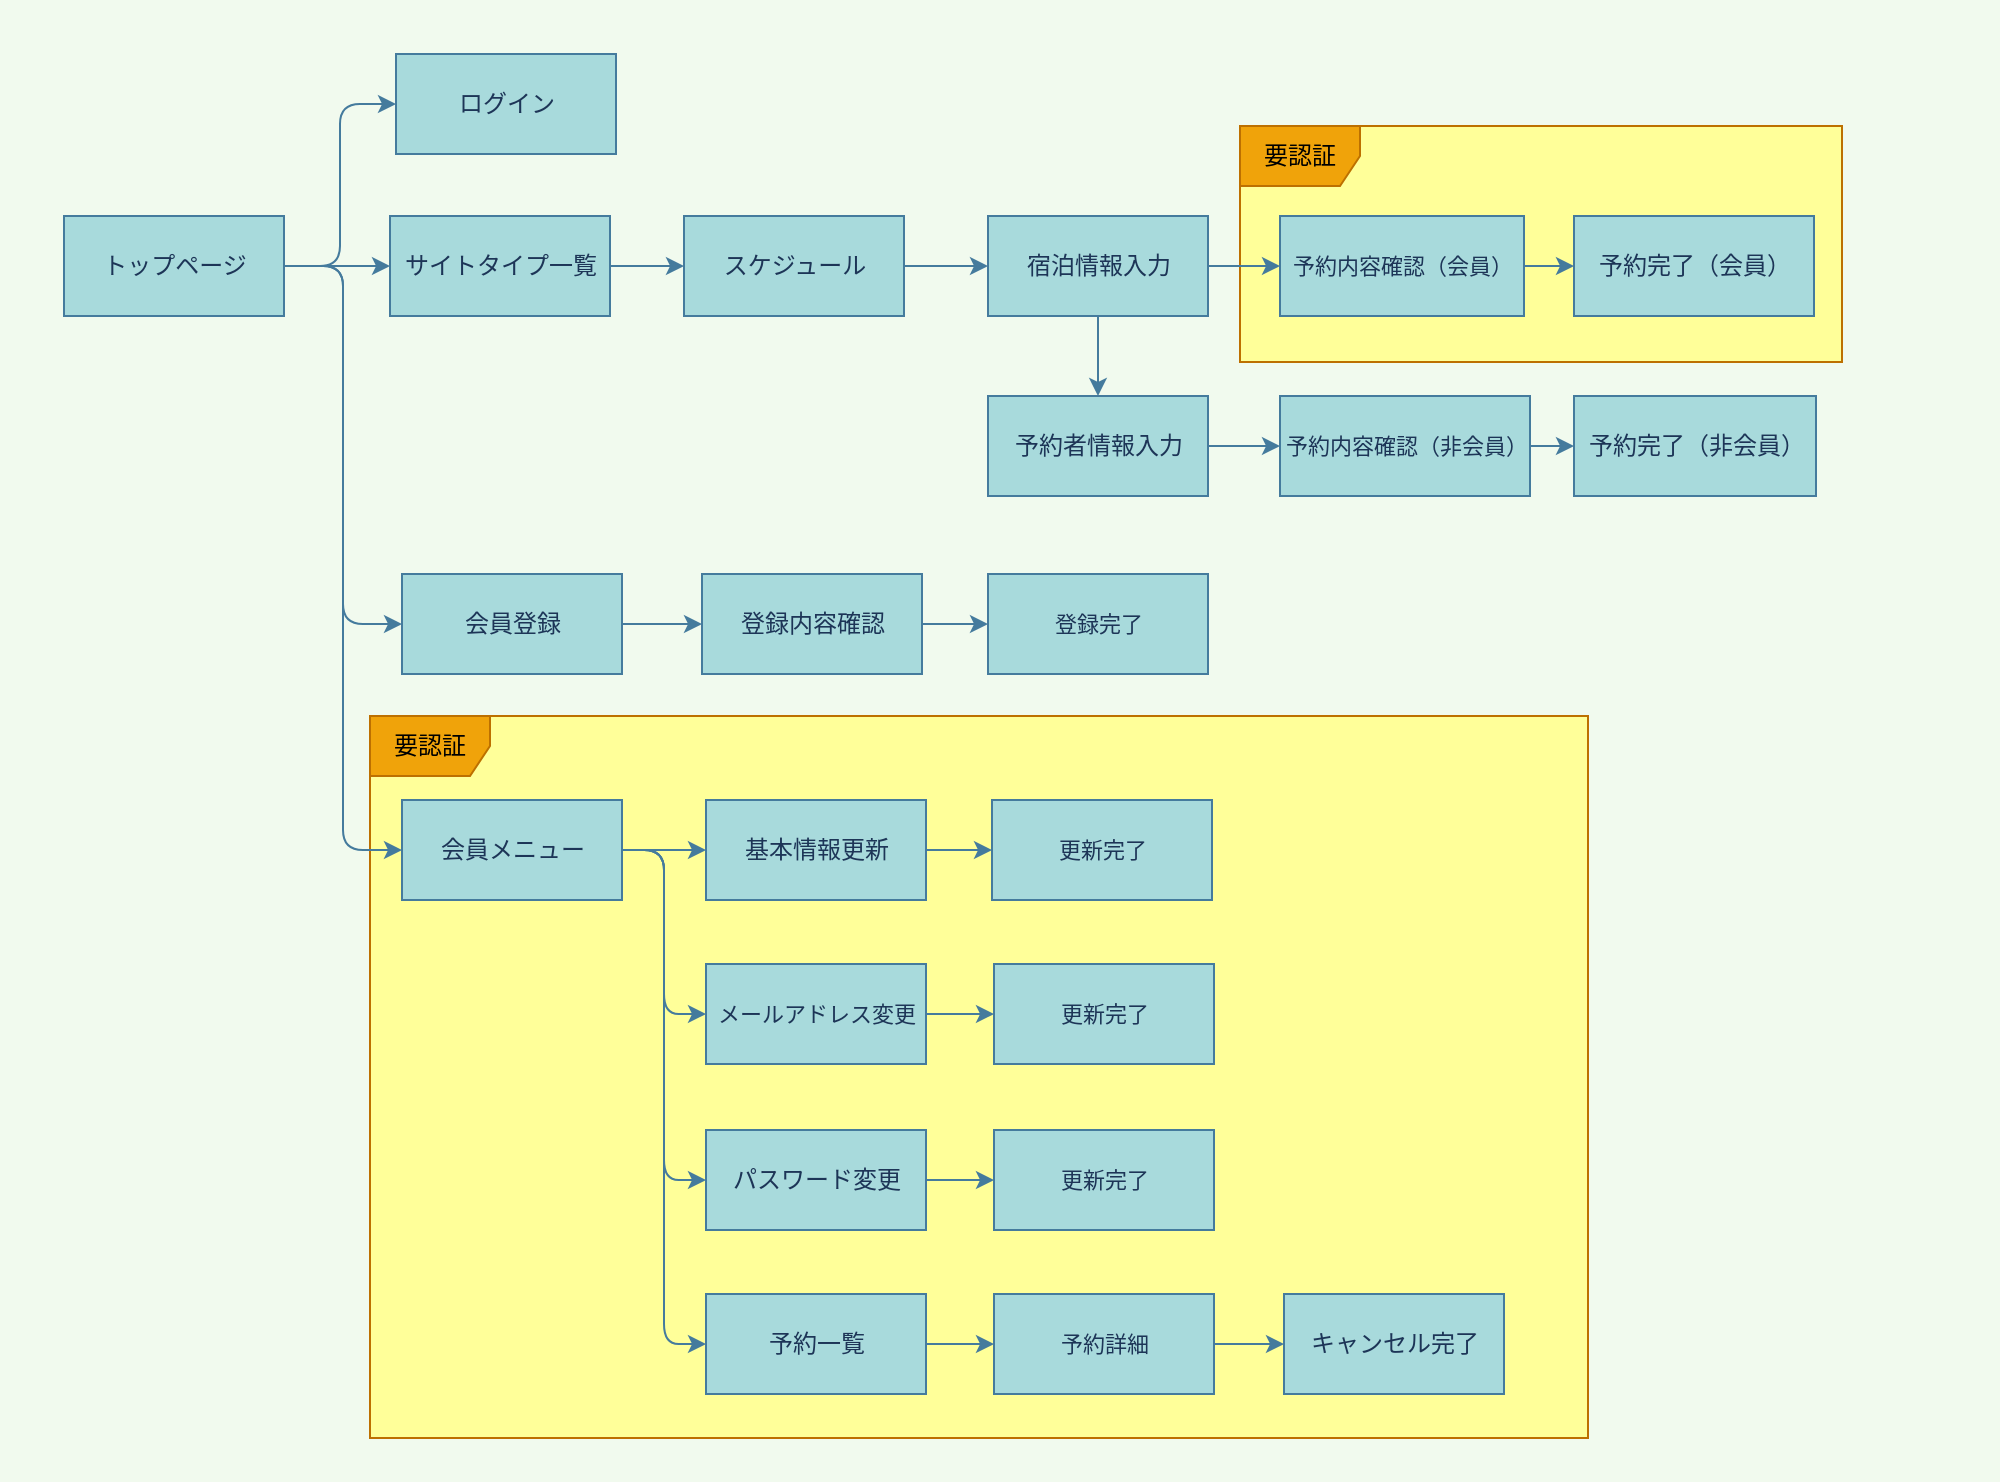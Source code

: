 <mxfile>
    <diagram id="R0pXdiU2Q-dVYN_sP_i3" name="ページ1">
        <mxGraphModel dx="1339" dy="907" grid="0" gridSize="10" guides="1" tooltips="1" connect="1" arrows="1" fold="1" page="1" pageScale="1" pageWidth="1169" pageHeight="827" background="#F1FAEE" math="0" shadow="0">
            <root>
                <mxCell id="0"/>
                <mxCell id="1" parent="0"/>
                <mxCell id="55" value="" style="rounded=0;whiteSpace=wrap;html=1;sketch=0;fontColor=#1D3557;fillColor=none;strokeColor=none;" vertex="1" parent="1">
                    <mxGeometry width="999" height="740" as="geometry"/>
                </mxCell>
                <mxCell id="51" value="要認証" style="shape=umlFrame;whiteSpace=wrap;html=1;rounded=0;sketch=0;fontSize=12;fontColor=#000000;strokeColor=#BD7000;fillColor=#f0a30a;swimlaneFillColor=#FFFF99;" vertex="1" parent="1">
                    <mxGeometry x="620" y="63" width="301" height="118" as="geometry"/>
                </mxCell>
                <mxCell id="52" value="要認証" style="shape=umlFrame;whiteSpace=wrap;html=1;rounded=0;sketch=0;fontSize=12;fontColor=#000000;strokeColor=#BD7000;fillColor=#f0a30a;swimlaneFillColor=#FFFF99;" vertex="1" parent="1">
                    <mxGeometry x="185" y="358" width="609" height="361" as="geometry"/>
                </mxCell>
                <mxCell id="46" value="" style="edgeStyle=orthogonalEdgeStyle;curved=0;rounded=1;sketch=0;orthogonalLoop=1;jettySize=auto;html=1;fontSize=12;fontColor=#1D3557;strokeColor=#457B9D;fillColor=#A8DADC;labelBackgroundColor=#F1FAEE;" edge="1" parent="1" source="2" target="17">
                    <mxGeometry relative="1" as="geometry"/>
                </mxCell>
                <mxCell id="47" style="edgeStyle=orthogonalEdgeStyle;curved=0;rounded=1;sketch=0;orthogonalLoop=1;jettySize=auto;html=1;entryX=0;entryY=0.5;entryDx=0;entryDy=0;fontSize=12;fontColor=#1D3557;strokeColor=#457B9D;fillColor=#A8DADC;labelBackgroundColor=#F1FAEE;" edge="1" parent="1" source="2" target="16">
                    <mxGeometry relative="1" as="geometry"/>
                </mxCell>
                <mxCell id="48" style="edgeStyle=orthogonalEdgeStyle;curved=0;rounded=1;sketch=0;orthogonalLoop=1;jettySize=auto;html=1;entryX=0;entryY=0.5;entryDx=0;entryDy=0;fontSize=12;fontColor=#1D3557;strokeColor=#457B9D;fillColor=#A8DADC;labelBackgroundColor=#F1FAEE;" edge="1" parent="1" source="2" target="3">
                    <mxGeometry relative="1" as="geometry"/>
                </mxCell>
                <mxCell id="49" style="edgeStyle=orthogonalEdgeStyle;curved=0;rounded=1;sketch=0;orthogonalLoop=1;jettySize=auto;html=1;entryX=0;entryY=0.5;entryDx=0;entryDy=0;fontSize=12;fontColor=#1D3557;strokeColor=#457B9D;fillColor=#A8DADC;labelBackgroundColor=#F1FAEE;" edge="1" parent="1" source="2" target="39">
                    <mxGeometry relative="1" as="geometry"/>
                </mxCell>
                <mxCell id="2" value="トップページ" style="html=1;fillColor=#A8DADC;strokeColor=#457B9D;fontColor=#1D3557;" vertex="1" parent="1">
                    <mxGeometry x="32" y="108" width="110" height="50" as="geometry"/>
                </mxCell>
                <mxCell id="8" value="" style="edgeStyle=orthogonalEdgeStyle;curved=0;rounded=1;sketch=0;orthogonalLoop=1;jettySize=auto;html=1;fontSize=11;fontColor=#1D3557;strokeColor=#457B9D;fillColor=#A8DADC;labelBackgroundColor=#F1FAEE;" edge="1" parent="1" source="3" target="7">
                    <mxGeometry relative="1" as="geometry"/>
                </mxCell>
                <mxCell id="9" style="edgeStyle=orthogonalEdgeStyle;curved=0;rounded=1;sketch=0;orthogonalLoop=1;jettySize=auto;html=1;exitX=1;exitY=0.5;exitDx=0;exitDy=0;entryX=0;entryY=0.5;entryDx=0;entryDy=0;fontSize=11;fontColor=#1D3557;strokeColor=#457B9D;fillColor=#A8DADC;labelBackgroundColor=#F1FAEE;" edge="1" parent="1" source="3" target="5">
                    <mxGeometry relative="1" as="geometry"/>
                </mxCell>
                <mxCell id="10" style="edgeStyle=orthogonalEdgeStyle;curved=0;rounded=1;sketch=0;orthogonalLoop=1;jettySize=auto;html=1;entryX=0;entryY=0.5;entryDx=0;entryDy=0;fontSize=11;fontColor=#1D3557;strokeColor=#457B9D;fillColor=#A8DADC;labelBackgroundColor=#F1FAEE;" edge="1" parent="1" source="3" target="4">
                    <mxGeometry relative="1" as="geometry"/>
                </mxCell>
                <mxCell id="11" style="edgeStyle=orthogonalEdgeStyle;curved=0;rounded=1;sketch=0;orthogonalLoop=1;jettySize=auto;html=1;entryX=0;entryY=0.5;entryDx=0;entryDy=0;fontSize=11;fontColor=#1D3557;strokeColor=#457B9D;fillColor=#A8DADC;labelBackgroundColor=#F1FAEE;" edge="1" parent="1" source="3" target="6">
                    <mxGeometry relative="1" as="geometry"/>
                </mxCell>
                <mxCell id="3" value="会員メニュー" style="html=1;fillColor=#A8DADC;strokeColor=#457B9D;fontColor=#1D3557;" vertex="1" parent="1">
                    <mxGeometry x="201" y="400" width="110" height="50" as="geometry"/>
                </mxCell>
                <mxCell id="44" value="" style="edgeStyle=orthogonalEdgeStyle;curved=0;rounded=1;sketch=0;orthogonalLoop=1;jettySize=auto;html=1;fontSize=12;fontColor=#1D3557;strokeColor=#457B9D;fillColor=#A8DADC;labelBackgroundColor=#F1FAEE;" edge="1" parent="1" source="4" target="41">
                    <mxGeometry relative="1" as="geometry"/>
                </mxCell>
                <mxCell id="4" value="&lt;span style=&quot;font-size: 12px&quot;&gt;パスワード変更&lt;/span&gt;" style="html=1;fillColor=#A8DADC;strokeColor=#457B9D;fontColor=#1D3557;fontSize=11;" vertex="1" parent="1">
                    <mxGeometry x="353" y="565" width="110" height="50" as="geometry"/>
                </mxCell>
                <mxCell id="43" value="" style="edgeStyle=orthogonalEdgeStyle;curved=0;rounded=1;sketch=0;orthogonalLoop=1;jettySize=auto;html=1;fontSize=12;fontColor=#1D3557;strokeColor=#457B9D;fillColor=#A8DADC;labelBackgroundColor=#F1FAEE;" edge="1" parent="1" source="5" target="40">
                    <mxGeometry relative="1" as="geometry"/>
                </mxCell>
                <mxCell id="5" value="&lt;span style=&quot;font-size: 11px&quot;&gt;メールアドレス変更&lt;/span&gt;" style="html=1;fillColor=#A8DADC;strokeColor=#457B9D;fontColor=#1D3557;" vertex="1" parent="1">
                    <mxGeometry x="353" y="482" width="110" height="50" as="geometry"/>
                </mxCell>
                <mxCell id="45" value="" style="edgeStyle=orthogonalEdgeStyle;curved=0;rounded=1;sketch=0;orthogonalLoop=1;jettySize=auto;html=1;fontSize=12;fontColor=#1D3557;strokeColor=#457B9D;fillColor=#A8DADC;labelBackgroundColor=#F1FAEE;" edge="1" parent="1" source="6" target="42">
                    <mxGeometry relative="1" as="geometry"/>
                </mxCell>
                <mxCell id="6" value="予約一覧" style="html=1;fillColor=#A8DADC;strokeColor=#457B9D;fontColor=#1D3557;" vertex="1" parent="1">
                    <mxGeometry x="353" y="647" width="110" height="50" as="geometry"/>
                </mxCell>
                <mxCell id="13" value="" style="edgeStyle=orthogonalEdgeStyle;curved=0;rounded=1;sketch=0;orthogonalLoop=1;jettySize=auto;html=1;fontSize=11;fontColor=#1D3557;strokeColor=#457B9D;fillColor=#A8DADC;labelBackgroundColor=#F1FAEE;" edge="1" parent="1" source="7" target="12">
                    <mxGeometry relative="1" as="geometry"/>
                </mxCell>
                <mxCell id="7" value="基本情報更新" style="html=1;fillColor=#A8DADC;strokeColor=#457B9D;fontColor=#1D3557;" vertex="1" parent="1">
                    <mxGeometry x="353" y="400" width="110" height="50" as="geometry"/>
                </mxCell>
                <mxCell id="12" value="&lt;span style=&quot;font-size: 11px&quot;&gt;更新完了&lt;/span&gt;" style="html=1;fillColor=#A8DADC;strokeColor=#457B9D;fontColor=#1D3557;" vertex="1" parent="1">
                    <mxGeometry x="496" y="400" width="110" height="50" as="geometry"/>
                </mxCell>
                <mxCell id="29" value="" style="edgeStyle=orthogonalEdgeStyle;curved=0;rounded=1;sketch=0;orthogonalLoop=1;jettySize=auto;html=1;fontSize=11;fontColor=#1D3557;strokeColor=#457B9D;fillColor=#A8DADC;labelBackgroundColor=#F1FAEE;" edge="1" parent="1" source="16" target="28">
                    <mxGeometry relative="1" as="geometry"/>
                </mxCell>
                <mxCell id="16" value="会員登録" style="html=1;fillColor=#A8DADC;strokeColor=#457B9D;fontColor=#1D3557;" vertex="1" parent="1">
                    <mxGeometry x="201" y="287" width="110" height="50" as="geometry"/>
                </mxCell>
                <mxCell id="19" value="" style="edgeStyle=orthogonalEdgeStyle;curved=0;rounded=1;sketch=0;orthogonalLoop=1;jettySize=auto;html=1;fontSize=11;fontColor=#1D3557;strokeColor=#457B9D;fillColor=#A8DADC;labelBackgroundColor=#F1FAEE;" edge="1" parent="1" source="17" target="18">
                    <mxGeometry relative="1" as="geometry"/>
                </mxCell>
                <mxCell id="17" value="サイトタイプ一覧" style="html=1;fillColor=#A8DADC;strokeColor=#457B9D;fontColor=#1D3557;" vertex="1" parent="1">
                    <mxGeometry x="195" y="108" width="110" height="50" as="geometry"/>
                </mxCell>
                <mxCell id="21" value="" style="edgeStyle=orthogonalEdgeStyle;curved=0;rounded=1;sketch=0;orthogonalLoop=1;jettySize=auto;html=1;fontSize=11;fontColor=#1D3557;strokeColor=#457B9D;fillColor=#A8DADC;labelBackgroundColor=#F1FAEE;" edge="1" parent="1" source="18" target="20">
                    <mxGeometry relative="1" as="geometry"/>
                </mxCell>
                <mxCell id="18" value="スケジュール" style="html=1;fillColor=#A8DADC;strokeColor=#457B9D;fontColor=#1D3557;" vertex="1" parent="1">
                    <mxGeometry x="342" y="108" width="110" height="50" as="geometry"/>
                </mxCell>
                <mxCell id="23" value="" style="edgeStyle=orthogonalEdgeStyle;curved=0;rounded=1;sketch=0;orthogonalLoop=1;jettySize=auto;html=1;fontSize=11;fontColor=#1D3557;strokeColor=#457B9D;fillColor=#A8DADC;labelBackgroundColor=#F1FAEE;" edge="1" parent="1" source="20" target="22">
                    <mxGeometry relative="1" as="geometry"/>
                </mxCell>
                <mxCell id="37" value="" style="edgeStyle=orthogonalEdgeStyle;curved=0;rounded=1;sketch=0;orthogonalLoop=1;jettySize=auto;html=1;fontSize=12;fontColor=#1D3557;strokeColor=#457B9D;fillColor=#A8DADC;labelBackgroundColor=#F1FAEE;" edge="1" parent="1" source="20" target="36">
                    <mxGeometry relative="1" as="geometry"/>
                </mxCell>
                <mxCell id="20" value="宿泊情報入力" style="html=1;fillColor=#A8DADC;strokeColor=#457B9D;fontColor=#1D3557;" vertex="1" parent="1">
                    <mxGeometry x="494" y="108" width="110" height="50" as="geometry"/>
                </mxCell>
                <mxCell id="27" value="" style="edgeStyle=orthogonalEdgeStyle;curved=0;rounded=1;sketch=0;orthogonalLoop=1;jettySize=auto;html=1;fontSize=11;fontColor=#1D3557;strokeColor=#457B9D;fillColor=#A8DADC;labelBackgroundColor=#F1FAEE;" edge="1" parent="1" source="22" target="26">
                    <mxGeometry relative="1" as="geometry"/>
                </mxCell>
                <mxCell id="22" value="予約内容確認（会員）" style="html=1;fillColor=#A8DADC;strokeColor=#457B9D;fontColor=#1D3557;fontSize=11;" vertex="1" parent="1">
                    <mxGeometry x="640" y="108" width="122" height="50" as="geometry"/>
                </mxCell>
                <mxCell id="26" value="予約完了（会員）" style="html=1;fillColor=#A8DADC;strokeColor=#457B9D;fontColor=#1D3557;" vertex="1" parent="1">
                    <mxGeometry x="787" y="108" width="120" height="50" as="geometry"/>
                </mxCell>
                <mxCell id="32" value="" style="edgeStyle=orthogonalEdgeStyle;curved=0;rounded=1;sketch=0;orthogonalLoop=1;jettySize=auto;html=1;fontSize=11;fontColor=#1D3557;strokeColor=#457B9D;fillColor=#A8DADC;labelBackgroundColor=#F1FAEE;" edge="1" parent="1" source="28" target="31">
                    <mxGeometry relative="1" as="geometry"/>
                </mxCell>
                <mxCell id="28" value="登録内容確認" style="html=1;fillColor=#A8DADC;strokeColor=#457B9D;fontColor=#1D3557;fontSize=12;" vertex="1" parent="1">
                    <mxGeometry x="351" y="287" width="110" height="50" as="geometry"/>
                </mxCell>
                <mxCell id="31" value="登録完了" style="html=1;fillColor=#A8DADC;strokeColor=#457B9D;fontColor=#1D3557;fontSize=11;" vertex="1" parent="1">
                    <mxGeometry x="494" y="287" width="110" height="50" as="geometry"/>
                </mxCell>
                <mxCell id="33" value="" style="edgeStyle=orthogonalEdgeStyle;curved=0;rounded=1;sketch=0;orthogonalLoop=1;jettySize=auto;html=1;fontSize=11;fontColor=#1D3557;strokeColor=#457B9D;fillColor=#A8DADC;labelBackgroundColor=#F1FAEE;" edge="1" parent="1" source="34" target="35">
                    <mxGeometry relative="1" as="geometry"/>
                </mxCell>
                <mxCell id="34" value="予約内容確認（非会員）" style="html=1;fillColor=#A8DADC;strokeColor=#457B9D;fontColor=#1D3557;fontSize=11;" vertex="1" parent="1">
                    <mxGeometry x="640" y="198" width="125" height="50" as="geometry"/>
                </mxCell>
                <mxCell id="35" value="予約完了（非会員）" style="html=1;fillColor=#A8DADC;strokeColor=#457B9D;fontColor=#1D3557;" vertex="1" parent="1">
                    <mxGeometry x="787" y="198" width="121" height="50" as="geometry"/>
                </mxCell>
                <mxCell id="38" value="" style="edgeStyle=orthogonalEdgeStyle;curved=0;rounded=1;sketch=0;orthogonalLoop=1;jettySize=auto;html=1;fontSize=12;fontColor=#1D3557;strokeColor=#457B9D;fillColor=#A8DADC;labelBackgroundColor=#F1FAEE;" edge="1" parent="1" source="36" target="34">
                    <mxGeometry relative="1" as="geometry"/>
                </mxCell>
                <mxCell id="36" value="予約者情報入力" style="html=1;fillColor=#A8DADC;strokeColor=#457B9D;fontColor=#1D3557;" vertex="1" parent="1">
                    <mxGeometry x="494" y="198" width="110" height="50" as="geometry"/>
                </mxCell>
                <mxCell id="39" value="ログイン" style="html=1;fillColor=#A8DADC;strokeColor=#457B9D;fontColor=#1D3557;" vertex="1" parent="1">
                    <mxGeometry x="198" y="27" width="110" height="50" as="geometry"/>
                </mxCell>
                <mxCell id="40" value="更新完了" style="html=1;fillColor=#A8DADC;strokeColor=#457B9D;fontColor=#1D3557;fontSize=11;" vertex="1" parent="1">
                    <mxGeometry x="497" y="482" width="110" height="50" as="geometry"/>
                </mxCell>
                <mxCell id="41" value="更新完了" style="html=1;fillColor=#A8DADC;strokeColor=#457B9D;fontColor=#1D3557;fontSize=11;" vertex="1" parent="1">
                    <mxGeometry x="497" y="565" width="110" height="50" as="geometry"/>
                </mxCell>
                <mxCell id="58" value="" style="edgeStyle=orthogonalEdgeStyle;curved=0;rounded=1;sketch=0;orthogonalLoop=1;jettySize=auto;html=1;fontColor=#1D3557;strokeColor=#457B9D;fillColor=#A8DADC;" edge="1" parent="1" source="42" target="53">
                    <mxGeometry relative="1" as="geometry"/>
                </mxCell>
                <mxCell id="42" value="予約詳細" style="html=1;fillColor=#A8DADC;strokeColor=#457B9D;fontColor=#1D3557;fontSize=11;" vertex="1" parent="1">
                    <mxGeometry x="497" y="647" width="110" height="50" as="geometry"/>
                </mxCell>
                <mxCell id="53" value="キャンセル完了" style="html=1;fillColor=#A8DADC;strokeColor=#457B9D;fontColor=#1D3557;" vertex="1" parent="1">
                    <mxGeometry x="642" y="647" width="110" height="50" as="geometry"/>
                </mxCell>
            </root>
        </mxGraphModel>
    </diagram>
</mxfile>